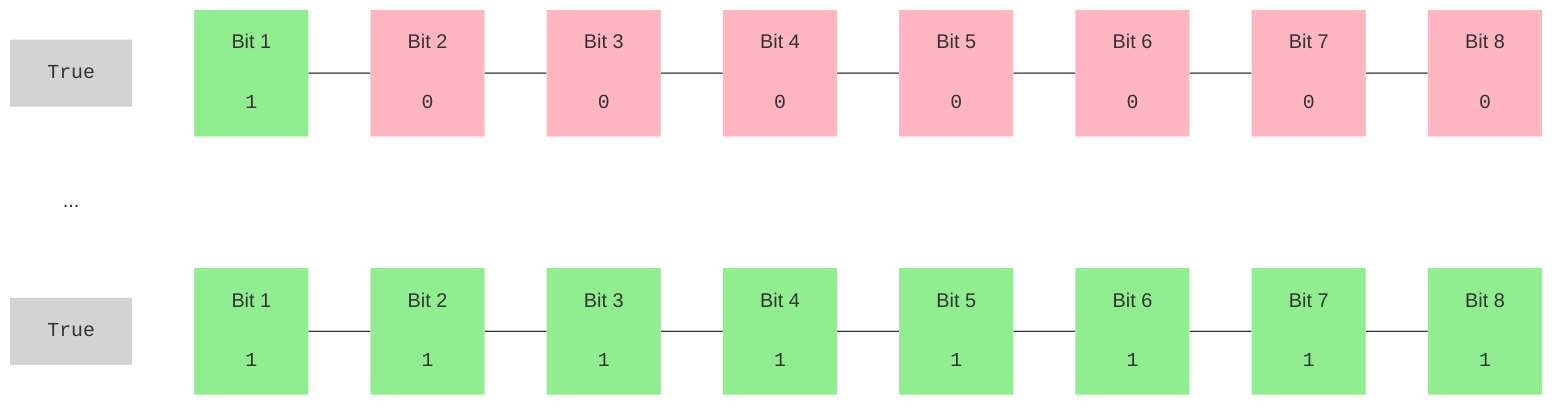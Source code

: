 flowchart LR

    False1["<code>True</code>"] ~~~ 11["Bit 1\n\n<code>1</code>"] --- 12["Bit 2\n\n<code>0</code>"] --- 13["Bit 3\n\n<code>0</code>"] --- 14["Bit 4\n\n<code>0</code>"] --- 15["Bit 5\n\n<code>0</code>"] --- 16["Bit 6\n\n<code>0</code>"] --- 17["Bit 7\n\n<code>0</code>"] --- 18["Bit 8\n\n<code>0</code>"]

    More["..."]

    False2["<code>True</code>"] ~~~ 21["Bit 1\n\n<code>1</code>"] --- 22["Bit 2\n\n<code>1</code>"] --- 23["Bit 3\n\n<code>1</code>"] --- 24["Bit 4\n\n<code>1</code>"] --- 25["Bit 5\n\n<code>1</code>"] --- 26["Bit 6\n\n<code>1</code>"] --- 27["Bit 7\n\n<code>1</code>"] --- 28["Bit 8\n\n<code>1</code>"]

    style False1 fill:lightgray,stroke-width:0px
    style False2 fill:lightgray,stroke-width:0px

    style More fill:white,stroke-width:0px

    style 11 fill:lightgreen,stroke-width:0px
    style 12 fill:lightpink,stroke-width:0px
    style 13 fill:lightpink,stroke-width:0px
    style 14 fill:lightpink,stroke-width:0px
    style 15 fill:lightpink,stroke-width:0px
    style 16 fill:lightpink,stroke-width:0px
    style 17 fill:lightpink,stroke-width:0px
    style 18 fill:lightpink,stroke-width:0px

    style 21 fill:lightgreen,stroke-width:0px
    style 22 fill:lightgreen,stroke-width:0px
    style 23 fill:lightgreen,stroke-width:0px
    style 24 fill:lightgreen,stroke-width:0px
    style 25 fill:lightgreen,stroke-width:0px
    style 26 fill:lightgreen,stroke-width:0px
    style 27 fill:lightgreen,stroke-width:0px
    style 28 fill:lightgreen,stroke-width:0px